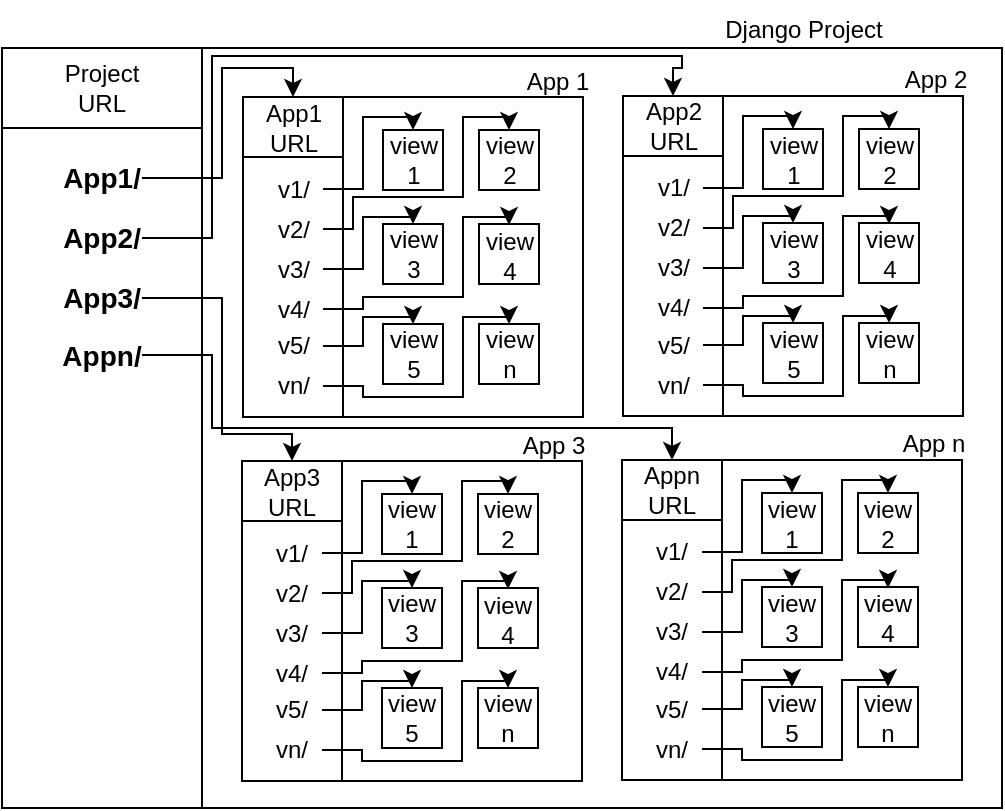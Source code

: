 <mxfile version="24.4.3" type="github">
  <diagram name="Page-1" id="xHAjWHPY_DkZx5Skzk0E">
    <mxGraphModel dx="838" dy="446" grid="1" gridSize="10" guides="1" tooltips="1" connect="1" arrows="0" fold="1" page="1" pageScale="1" pageWidth="850" pageHeight="1100" math="0" shadow="0">
      <root>
        <mxCell id="0" />
        <mxCell id="1" parent="0" />
        <mxCell id="JRVUR8td_TuOC18Qz_Jx-1" value="" style="rounded=0;whiteSpace=wrap;html=1;" vertex="1" parent="1">
          <mxGeometry x="190" y="334" width="500" height="380" as="geometry" />
        </mxCell>
        <mxCell id="JRVUR8td_TuOC18Qz_Jx-2" value="" style="whiteSpace=wrap;html=1;" vertex="1" parent="1">
          <mxGeometry x="290" y="334" width="400" height="380" as="geometry" />
        </mxCell>
        <mxCell id="JRVUR8td_TuOC18Qz_Jx-36" value="Django Project" style="text;html=1;align=center;verticalAlign=middle;whiteSpace=wrap;rounded=0;" vertex="1" parent="1">
          <mxGeometry x="546" y="310" width="90" height="30" as="geometry" />
        </mxCell>
        <mxCell id="JRVUR8td_TuOC18Qz_Jx-56" value="" style="whiteSpace=wrap;html=1;" vertex="1" parent="1">
          <mxGeometry x="500" y="540" width="170" height="160" as="geometry" />
        </mxCell>
        <mxCell id="JRVUR8td_TuOC18Qz_Jx-57" value="" style="rounded=0;whiteSpace=wrap;html=1;" vertex="1" parent="1">
          <mxGeometry x="550" y="540" width="120" height="160" as="geometry" />
        </mxCell>
        <mxCell id="JRVUR8td_TuOC18Qz_Jx-64" value="App n" style="text;html=1;align=center;verticalAlign=middle;whiteSpace=wrap;rounded=0;" vertex="1" parent="1">
          <mxGeometry x="631" y="517" width="50" height="30" as="geometry" />
        </mxCell>
        <mxCell id="JRVUR8td_TuOC18Qz_Jx-70" value="" style="rounded=0;whiteSpace=wrap;html=1;" vertex="1" parent="1">
          <mxGeometry x="190" y="334" width="100" height="40" as="geometry" />
        </mxCell>
        <mxCell id="JRVUR8td_TuOC18Qz_Jx-65" value="Project&lt;div&gt;URL&lt;/div&gt;" style="text;html=1;align=center;verticalAlign=middle;whiteSpace=wrap;rounded=0;" vertex="1" parent="1">
          <mxGeometry x="210" y="339" width="60" height="30" as="geometry" />
        </mxCell>
        <mxCell id="JRVUR8td_TuOC18Qz_Jx-74" value="" style="rounded=0;whiteSpace=wrap;html=1;" vertex="1" parent="1">
          <mxGeometry x="500" y="540" width="50" height="30" as="geometry" />
        </mxCell>
        <mxCell id="JRVUR8td_TuOC18Qz_Jx-69" value="Appn&lt;div&gt;URL&lt;/div&gt;" style="text;html=1;align=center;verticalAlign=middle;whiteSpace=wrap;rounded=0;" vertex="1" parent="1">
          <mxGeometry x="510" y="540" width="30" height="30" as="geometry" />
        </mxCell>
        <mxCell id="JRVUR8td_TuOC18Qz_Jx-81" value="" style="rounded=0;whiteSpace=wrap;html=1;" vertex="1" parent="1">
          <mxGeometry x="570" y="556.5" width="30" height="30" as="geometry" />
        </mxCell>
        <mxCell id="JRVUR8td_TuOC18Qz_Jx-82" value="" style="rounded=0;whiteSpace=wrap;html=1;" vertex="1" parent="1">
          <mxGeometry x="618" y="556.5" width="30" height="30" as="geometry" />
        </mxCell>
        <mxCell id="JRVUR8td_TuOC18Qz_Jx-83" value="" style="rounded=0;whiteSpace=wrap;html=1;" vertex="1" parent="1">
          <mxGeometry x="570" y="603.5" width="30" height="30" as="geometry" />
        </mxCell>
        <mxCell id="JRVUR8td_TuOC18Qz_Jx-84" value="" style="rounded=0;whiteSpace=wrap;html=1;" vertex="1" parent="1">
          <mxGeometry x="618" y="603.5" width="30" height="30" as="geometry" />
        </mxCell>
        <mxCell id="JRVUR8td_TuOC18Qz_Jx-85" value="" style="rounded=0;whiteSpace=wrap;html=1;" vertex="1" parent="1">
          <mxGeometry x="570" y="653.5" width="30" height="30" as="geometry" />
        </mxCell>
        <mxCell id="JRVUR8td_TuOC18Qz_Jx-86" value="" style="rounded=0;whiteSpace=wrap;html=1;" vertex="1" parent="1">
          <mxGeometry x="618" y="653.5" width="30" height="30" as="geometry" />
        </mxCell>
        <mxCell id="JRVUR8td_TuOC18Qz_Jx-88" value="view&lt;div&gt;2&lt;/div&gt;" style="text;html=1;align=center;verticalAlign=middle;whiteSpace=wrap;rounded=0;" vertex="1" parent="1">
          <mxGeometry x="618" y="556.5" width="30" height="30" as="geometry" />
        </mxCell>
        <mxCell id="JRVUR8td_TuOC18Qz_Jx-319" style="edgeStyle=orthogonalEdgeStyle;rounded=0;orthogonalLoop=1;jettySize=auto;html=1;exitX=1;exitY=0.5;exitDx=0;exitDy=0;entryX=0.5;entryY=0;entryDx=0;entryDy=0;" edge="1" parent="1" source="JRVUR8td_TuOC18Qz_Jx-129" target="JRVUR8td_TuOC18Qz_Jx-294">
          <mxGeometry relative="1" as="geometry">
            <Array as="points">
              <mxPoint x="300" y="399" />
              <mxPoint x="300" y="344" />
              <mxPoint x="336" y="344" />
            </Array>
          </mxGeometry>
        </mxCell>
        <mxCell id="JRVUR8td_TuOC18Qz_Jx-129" value="App1/" style="text;html=1;align=center;verticalAlign=middle;whiteSpace=wrap;rounded=0;fontStyle=1;fontSize=14;" vertex="1" parent="1">
          <mxGeometry x="220" y="384" width="40" height="30" as="geometry" />
        </mxCell>
        <mxCell id="JRVUR8td_TuOC18Qz_Jx-320" style="edgeStyle=orthogonalEdgeStyle;rounded=0;orthogonalLoop=1;jettySize=auto;html=1;exitX=1;exitY=0.5;exitDx=0;exitDy=0;entryX=0.5;entryY=0;entryDx=0;entryDy=0;" edge="1" parent="1" source="JRVUR8td_TuOC18Qz_Jx-131" target="JRVUR8td_TuOC18Qz_Jx-265">
          <mxGeometry relative="1" as="geometry">
            <mxPoint x="255" y="429" as="sourcePoint" />
            <mxPoint x="520.5" y="358" as="targetPoint" />
            <Array as="points">
              <mxPoint x="295" y="429" />
              <mxPoint x="295" y="338" />
              <mxPoint x="530" y="338" />
              <mxPoint x="530" y="344" />
              <mxPoint x="525" y="344" />
            </Array>
          </mxGeometry>
        </mxCell>
        <mxCell id="JRVUR8td_TuOC18Qz_Jx-131" value="App2/" style="text;html=1;align=center;verticalAlign=middle;whiteSpace=wrap;rounded=0;fontStyle=1;fontSize=14;" vertex="1" parent="1">
          <mxGeometry x="220" y="414" width="40" height="30" as="geometry" />
        </mxCell>
        <mxCell id="JRVUR8td_TuOC18Qz_Jx-321" style="edgeStyle=orthogonalEdgeStyle;rounded=0;orthogonalLoop=1;jettySize=auto;html=1;exitX=1;exitY=0.5;exitDx=0;exitDy=0;entryX=0.5;entryY=0;entryDx=0;entryDy=0;" edge="1" parent="1" source="JRVUR8td_TuOC18Qz_Jx-132" target="JRVUR8td_TuOC18Qz_Jx-236">
          <mxGeometry relative="1" as="geometry">
            <mxPoint x="260" y="462.0" as="sourcePoint" />
            <mxPoint x="334.996" y="543.5" as="targetPoint" />
            <Array as="points">
              <mxPoint x="300" y="459" />
              <mxPoint x="300" y="527" />
              <mxPoint x="335" y="527" />
            </Array>
          </mxGeometry>
        </mxCell>
        <mxCell id="JRVUR8td_TuOC18Qz_Jx-132" value="App3&lt;span style=&quot;background-color: initial; font-size: 14px;&quot;&gt;/&lt;/span&gt;" style="text;html=1;align=center;verticalAlign=middle;whiteSpace=wrap;rounded=0;fontStyle=1;fontSize=14;" vertex="1" parent="1">
          <mxGeometry x="220" y="444" width="40" height="30" as="geometry" />
        </mxCell>
        <mxCell id="JRVUR8td_TuOC18Qz_Jx-332" style="edgeStyle=orthogonalEdgeStyle;rounded=0;orthogonalLoop=1;jettySize=auto;html=1;exitX=1;exitY=0.5;exitDx=0;exitDy=0;entryX=0.5;entryY=0;entryDx=0;entryDy=0;" edge="1" parent="1" source="JRVUR8td_TuOC18Qz_Jx-133" target="JRVUR8td_TuOC18Qz_Jx-69">
          <mxGeometry relative="1" as="geometry">
            <mxPoint x="265" y="484.5" as="sourcePoint" />
            <mxPoint x="530" y="532" as="targetPoint" />
            <Array as="points">
              <mxPoint x="295" y="487" />
              <mxPoint x="295" y="524" />
              <mxPoint x="525" y="524" />
            </Array>
          </mxGeometry>
        </mxCell>
        <mxCell id="JRVUR8td_TuOC18Qz_Jx-133" value="Appn&lt;span style=&quot;background-color: initial; font-size: 14px;&quot;&gt;/&lt;/span&gt;" style="text;html=1;align=center;verticalAlign=middle;whiteSpace=wrap;rounded=0;fontStyle=1;fontSize=14;" vertex="1" parent="1">
          <mxGeometry x="220" y="472.5" width="40" height="30" as="geometry" />
        </mxCell>
        <mxCell id="JRVUR8td_TuOC18Qz_Jx-226" style="edgeStyle=orthogonalEdgeStyle;rounded=0;orthogonalLoop=1;jettySize=auto;html=1;exitX=1;exitY=0.5;exitDx=0;exitDy=0;entryX=0.5;entryY=0;entryDx=0;entryDy=0;" edge="1" parent="1" source="JRVUR8td_TuOC18Qz_Jx-159" target="JRVUR8td_TuOC18Qz_Jx-215">
          <mxGeometry relative="1" as="geometry">
            <Array as="points">
              <mxPoint x="560" y="586" />
              <mxPoint x="560" y="550" />
              <mxPoint x="585" y="550" />
            </Array>
          </mxGeometry>
        </mxCell>
        <mxCell id="JRVUR8td_TuOC18Qz_Jx-159" value="v1/" style="text;html=1;align=center;verticalAlign=middle;whiteSpace=wrap;rounded=0;" vertex="1" parent="1">
          <mxGeometry x="510" y="576" width="30" height="20" as="geometry" />
        </mxCell>
        <mxCell id="JRVUR8td_TuOC18Qz_Jx-215" value="view&lt;div&gt;1&lt;/div&gt;" style="text;html=1;align=center;verticalAlign=middle;whiteSpace=wrap;rounded=0;" vertex="1" parent="1">
          <mxGeometry x="570" y="556.5" width="30" height="30" as="geometry" />
        </mxCell>
        <mxCell id="JRVUR8td_TuOC18Qz_Jx-216" value="view&lt;div&gt;3&lt;/div&gt;" style="text;html=1;align=center;verticalAlign=middle;whiteSpace=wrap;rounded=0;" vertex="1" parent="1">
          <mxGeometry x="570" y="603.5" width="30" height="30" as="geometry" />
        </mxCell>
        <mxCell id="JRVUR8td_TuOC18Qz_Jx-217" value="view&lt;div&gt;4&lt;/div&gt;" style="text;html=1;align=center;verticalAlign=middle;whiteSpace=wrap;rounded=0;" vertex="1" parent="1">
          <mxGeometry x="618" y="604" width="30" height="30" as="geometry" />
        </mxCell>
        <mxCell id="JRVUR8td_TuOC18Qz_Jx-218" value="view&lt;div&gt;n&lt;/div&gt;" style="text;html=1;align=center;verticalAlign=middle;whiteSpace=wrap;rounded=0;" vertex="1" parent="1">
          <mxGeometry x="618" y="653.5" width="30" height="30" as="geometry" />
        </mxCell>
        <mxCell id="JRVUR8td_TuOC18Qz_Jx-219" value="view&lt;div&gt;5&lt;/div&gt;" style="text;html=1;align=center;verticalAlign=middle;whiteSpace=wrap;rounded=0;" vertex="1" parent="1">
          <mxGeometry x="570" y="653.5" width="30" height="30" as="geometry" />
        </mxCell>
        <mxCell id="JRVUR8td_TuOC18Qz_Jx-221" value="v2/" style="text;html=1;align=center;verticalAlign=middle;whiteSpace=wrap;rounded=0;" vertex="1" parent="1">
          <mxGeometry x="510" y="596" width="30" height="20" as="geometry" />
        </mxCell>
        <mxCell id="JRVUR8td_TuOC18Qz_Jx-228" style="edgeStyle=orthogonalEdgeStyle;rounded=0;orthogonalLoop=1;jettySize=auto;html=1;exitX=1;exitY=0.5;exitDx=0;exitDy=0;entryX=0.5;entryY=0;entryDx=0;entryDy=0;" edge="1" parent="1" source="JRVUR8td_TuOC18Qz_Jx-222" target="JRVUR8td_TuOC18Qz_Jx-216">
          <mxGeometry relative="1" as="geometry">
            <Array as="points">
              <mxPoint x="560" y="626" />
              <mxPoint x="560" y="600" />
              <mxPoint x="585" y="600" />
            </Array>
          </mxGeometry>
        </mxCell>
        <mxCell id="JRVUR8td_TuOC18Qz_Jx-222" value="v3/" style="text;html=1;align=center;verticalAlign=middle;whiteSpace=wrap;rounded=0;" vertex="1" parent="1">
          <mxGeometry x="510" y="616" width="30" height="20" as="geometry" />
        </mxCell>
        <mxCell id="JRVUR8td_TuOC18Qz_Jx-223" value="v4/" style="text;html=1;align=center;verticalAlign=middle;whiteSpace=wrap;rounded=0;" vertex="1" parent="1">
          <mxGeometry x="510" y="636" width="30" height="20" as="geometry" />
        </mxCell>
        <mxCell id="JRVUR8td_TuOC18Qz_Jx-230" style="edgeStyle=orthogonalEdgeStyle;rounded=0;orthogonalLoop=1;jettySize=auto;html=1;exitX=1;exitY=0.5;exitDx=0;exitDy=0;entryX=0.5;entryY=0;entryDx=0;entryDy=0;" edge="1" parent="1" source="JRVUR8td_TuOC18Qz_Jx-224" target="JRVUR8td_TuOC18Qz_Jx-219">
          <mxGeometry relative="1" as="geometry">
            <Array as="points">
              <mxPoint x="560" y="665" />
              <mxPoint x="560" y="650" />
              <mxPoint x="585" y="650" />
            </Array>
          </mxGeometry>
        </mxCell>
        <mxCell id="JRVUR8td_TuOC18Qz_Jx-224" value="v5/" style="text;html=1;align=center;verticalAlign=middle;whiteSpace=wrap;rounded=0;" vertex="1" parent="1">
          <mxGeometry x="510" y="654.5" width="30" height="20" as="geometry" />
        </mxCell>
        <mxCell id="JRVUR8td_TuOC18Qz_Jx-231" style="edgeStyle=orthogonalEdgeStyle;rounded=0;orthogonalLoop=1;jettySize=auto;html=1;exitX=1;exitY=0.5;exitDx=0;exitDy=0;entryX=0.5;entryY=0;entryDx=0;entryDy=0;" edge="1" parent="1" source="JRVUR8td_TuOC18Qz_Jx-225" target="JRVUR8td_TuOC18Qz_Jx-218">
          <mxGeometry relative="1" as="geometry">
            <Array as="points">
              <mxPoint x="560" y="684" />
              <mxPoint x="560" y="690" />
              <mxPoint x="610" y="690" />
              <mxPoint x="610" y="650" />
              <mxPoint x="633" y="650" />
            </Array>
          </mxGeometry>
        </mxCell>
        <mxCell id="JRVUR8td_TuOC18Qz_Jx-225" value="vn/" style="text;html=1;align=center;verticalAlign=middle;whiteSpace=wrap;rounded=0;" vertex="1" parent="1">
          <mxGeometry x="510" y="674.5" width="30" height="20" as="geometry" />
        </mxCell>
        <mxCell id="JRVUR8td_TuOC18Qz_Jx-227" style="edgeStyle=orthogonalEdgeStyle;rounded=0;orthogonalLoop=1;jettySize=auto;html=1;exitX=1;exitY=0.5;exitDx=0;exitDy=0;entryX=0.5;entryY=0;entryDx=0;entryDy=0;" edge="1" parent="1" source="JRVUR8td_TuOC18Qz_Jx-221" target="JRVUR8td_TuOC18Qz_Jx-88">
          <mxGeometry relative="1" as="geometry">
            <mxPoint x="545" y="606" as="sourcePoint" />
            <mxPoint x="638.21" y="554.19" as="targetPoint" />
            <Array as="points">
              <mxPoint x="555" y="606" />
              <mxPoint x="555" y="590" />
              <mxPoint x="610" y="590" />
              <mxPoint x="610" y="550" />
              <mxPoint x="633" y="550" />
            </Array>
          </mxGeometry>
        </mxCell>
        <mxCell id="JRVUR8td_TuOC18Qz_Jx-229" style="edgeStyle=orthogonalEdgeStyle;rounded=0;orthogonalLoop=1;jettySize=auto;html=1;exitX=1;exitY=0.5;exitDx=0;exitDy=0;entryX=0.5;entryY=0;entryDx=0;entryDy=0;" edge="1" parent="1" source="JRVUR8td_TuOC18Qz_Jx-223" target="JRVUR8td_TuOC18Qz_Jx-217">
          <mxGeometry relative="1" as="geometry">
            <Array as="points">
              <mxPoint x="560" y="646" />
              <mxPoint x="560" y="640" />
              <mxPoint x="610" y="640" />
              <mxPoint x="610" y="600" />
              <mxPoint x="633" y="600" />
            </Array>
          </mxGeometry>
        </mxCell>
        <mxCell id="JRVUR8td_TuOC18Qz_Jx-232" value="" style="whiteSpace=wrap;html=1;" vertex="1" parent="1">
          <mxGeometry x="310" y="540.5" width="170" height="160" as="geometry" />
        </mxCell>
        <mxCell id="JRVUR8td_TuOC18Qz_Jx-233" value="" style="rounded=0;whiteSpace=wrap;html=1;" vertex="1" parent="1">
          <mxGeometry x="360" y="540.5" width="120" height="160" as="geometry" />
        </mxCell>
        <mxCell id="JRVUR8td_TuOC18Qz_Jx-234" value="App 3" style="text;html=1;align=center;verticalAlign=middle;whiteSpace=wrap;rounded=0;" vertex="1" parent="1">
          <mxGeometry x="441" y="517.5" width="50" height="30" as="geometry" />
        </mxCell>
        <mxCell id="JRVUR8td_TuOC18Qz_Jx-235" value="" style="rounded=0;whiteSpace=wrap;html=1;" vertex="1" parent="1">
          <mxGeometry x="310" y="540.5" width="50" height="30" as="geometry" />
        </mxCell>
        <mxCell id="JRVUR8td_TuOC18Qz_Jx-236" value="App3&lt;div&gt;URL&lt;/div&gt;" style="text;html=1;align=center;verticalAlign=middle;whiteSpace=wrap;rounded=0;" vertex="1" parent="1">
          <mxGeometry x="320" y="540.5" width="30" height="30" as="geometry" />
        </mxCell>
        <mxCell id="JRVUR8td_TuOC18Qz_Jx-237" value="" style="rounded=0;whiteSpace=wrap;html=1;" vertex="1" parent="1">
          <mxGeometry x="380" y="557" width="30" height="30" as="geometry" />
        </mxCell>
        <mxCell id="JRVUR8td_TuOC18Qz_Jx-238" value="" style="rounded=0;whiteSpace=wrap;html=1;" vertex="1" parent="1">
          <mxGeometry x="428" y="557" width="30" height="30" as="geometry" />
        </mxCell>
        <mxCell id="JRVUR8td_TuOC18Qz_Jx-239" value="" style="rounded=0;whiteSpace=wrap;html=1;" vertex="1" parent="1">
          <mxGeometry x="380" y="604" width="30" height="30" as="geometry" />
        </mxCell>
        <mxCell id="JRVUR8td_TuOC18Qz_Jx-240" value="" style="rounded=0;whiteSpace=wrap;html=1;" vertex="1" parent="1">
          <mxGeometry x="428" y="604" width="30" height="30" as="geometry" />
        </mxCell>
        <mxCell id="JRVUR8td_TuOC18Qz_Jx-241" value="" style="rounded=0;whiteSpace=wrap;html=1;" vertex="1" parent="1">
          <mxGeometry x="380" y="654" width="30" height="30" as="geometry" />
        </mxCell>
        <mxCell id="JRVUR8td_TuOC18Qz_Jx-242" value="" style="rounded=0;whiteSpace=wrap;html=1;" vertex="1" parent="1">
          <mxGeometry x="428" y="654" width="30" height="30" as="geometry" />
        </mxCell>
        <mxCell id="JRVUR8td_TuOC18Qz_Jx-243" value="view&lt;div&gt;2&lt;/div&gt;" style="text;html=1;align=center;verticalAlign=middle;whiteSpace=wrap;rounded=0;" vertex="1" parent="1">
          <mxGeometry x="428" y="557" width="30" height="30" as="geometry" />
        </mxCell>
        <mxCell id="JRVUR8td_TuOC18Qz_Jx-244" style="edgeStyle=orthogonalEdgeStyle;rounded=0;orthogonalLoop=1;jettySize=auto;html=1;exitX=1;exitY=0.5;exitDx=0;exitDy=0;entryX=0.5;entryY=0;entryDx=0;entryDy=0;" edge="1" parent="1" source="JRVUR8td_TuOC18Qz_Jx-245" target="JRVUR8td_TuOC18Qz_Jx-246">
          <mxGeometry relative="1" as="geometry">
            <Array as="points">
              <mxPoint x="370" y="586.5" />
              <mxPoint x="370" y="550.5" />
              <mxPoint x="395" y="550.5" />
            </Array>
          </mxGeometry>
        </mxCell>
        <mxCell id="JRVUR8td_TuOC18Qz_Jx-245" value="v1/" style="text;html=1;align=center;verticalAlign=middle;whiteSpace=wrap;rounded=0;" vertex="1" parent="1">
          <mxGeometry x="320" y="576.5" width="30" height="20" as="geometry" />
        </mxCell>
        <mxCell id="JRVUR8td_TuOC18Qz_Jx-246" value="view&lt;div&gt;1&lt;/div&gt;" style="text;html=1;align=center;verticalAlign=middle;whiteSpace=wrap;rounded=0;" vertex="1" parent="1">
          <mxGeometry x="380" y="557" width="30" height="30" as="geometry" />
        </mxCell>
        <mxCell id="JRVUR8td_TuOC18Qz_Jx-247" value="view&lt;div&gt;3&lt;/div&gt;" style="text;html=1;align=center;verticalAlign=middle;whiteSpace=wrap;rounded=0;" vertex="1" parent="1">
          <mxGeometry x="380" y="604" width="30" height="30" as="geometry" />
        </mxCell>
        <mxCell id="JRVUR8td_TuOC18Qz_Jx-248" value="view&lt;div&gt;4&lt;/div&gt;" style="text;html=1;align=center;verticalAlign=middle;whiteSpace=wrap;rounded=0;" vertex="1" parent="1">
          <mxGeometry x="428" y="604.5" width="30" height="30" as="geometry" />
        </mxCell>
        <mxCell id="JRVUR8td_TuOC18Qz_Jx-249" value="view&lt;div&gt;n&lt;/div&gt;" style="text;html=1;align=center;verticalAlign=middle;whiteSpace=wrap;rounded=0;" vertex="1" parent="1">
          <mxGeometry x="428" y="654" width="30" height="30" as="geometry" />
        </mxCell>
        <mxCell id="JRVUR8td_TuOC18Qz_Jx-250" value="view&lt;div&gt;5&lt;/div&gt;" style="text;html=1;align=center;verticalAlign=middle;whiteSpace=wrap;rounded=0;" vertex="1" parent="1">
          <mxGeometry x="380" y="654" width="30" height="30" as="geometry" />
        </mxCell>
        <mxCell id="JRVUR8td_TuOC18Qz_Jx-251" value="v2/" style="text;html=1;align=center;verticalAlign=middle;whiteSpace=wrap;rounded=0;" vertex="1" parent="1">
          <mxGeometry x="320" y="596.5" width="30" height="20" as="geometry" />
        </mxCell>
        <mxCell id="JRVUR8td_TuOC18Qz_Jx-252" style="edgeStyle=orthogonalEdgeStyle;rounded=0;orthogonalLoop=1;jettySize=auto;html=1;exitX=1;exitY=0.5;exitDx=0;exitDy=0;entryX=0.5;entryY=0;entryDx=0;entryDy=0;" edge="1" parent="1" source="JRVUR8td_TuOC18Qz_Jx-253" target="JRVUR8td_TuOC18Qz_Jx-247">
          <mxGeometry relative="1" as="geometry">
            <Array as="points">
              <mxPoint x="370" y="626.5" />
              <mxPoint x="370" y="600.5" />
              <mxPoint x="395" y="600.5" />
            </Array>
          </mxGeometry>
        </mxCell>
        <mxCell id="JRVUR8td_TuOC18Qz_Jx-253" value="v3/" style="text;html=1;align=center;verticalAlign=middle;whiteSpace=wrap;rounded=0;" vertex="1" parent="1">
          <mxGeometry x="320" y="616.5" width="30" height="20" as="geometry" />
        </mxCell>
        <mxCell id="JRVUR8td_TuOC18Qz_Jx-254" value="v4/" style="text;html=1;align=center;verticalAlign=middle;whiteSpace=wrap;rounded=0;" vertex="1" parent="1">
          <mxGeometry x="320" y="636.5" width="30" height="20" as="geometry" />
        </mxCell>
        <mxCell id="JRVUR8td_TuOC18Qz_Jx-255" style="edgeStyle=orthogonalEdgeStyle;rounded=0;orthogonalLoop=1;jettySize=auto;html=1;exitX=1;exitY=0.5;exitDx=0;exitDy=0;entryX=0.5;entryY=0;entryDx=0;entryDy=0;" edge="1" parent="1" source="JRVUR8td_TuOC18Qz_Jx-256" target="JRVUR8td_TuOC18Qz_Jx-250">
          <mxGeometry relative="1" as="geometry">
            <Array as="points">
              <mxPoint x="370" y="665.5" />
              <mxPoint x="370" y="650.5" />
              <mxPoint x="395" y="650.5" />
            </Array>
          </mxGeometry>
        </mxCell>
        <mxCell id="JRVUR8td_TuOC18Qz_Jx-256" value="v5/" style="text;html=1;align=center;verticalAlign=middle;whiteSpace=wrap;rounded=0;" vertex="1" parent="1">
          <mxGeometry x="320" y="655" width="30" height="20" as="geometry" />
        </mxCell>
        <mxCell id="JRVUR8td_TuOC18Qz_Jx-257" style="edgeStyle=orthogonalEdgeStyle;rounded=0;orthogonalLoop=1;jettySize=auto;html=1;exitX=1;exitY=0.5;exitDx=0;exitDy=0;entryX=0.5;entryY=0;entryDx=0;entryDy=0;" edge="1" parent="1" source="JRVUR8td_TuOC18Qz_Jx-258" target="JRVUR8td_TuOC18Qz_Jx-249">
          <mxGeometry relative="1" as="geometry">
            <Array as="points">
              <mxPoint x="370" y="684.5" />
              <mxPoint x="370" y="690.5" />
              <mxPoint x="420" y="690.5" />
              <mxPoint x="420" y="650.5" />
              <mxPoint x="443" y="650.5" />
            </Array>
          </mxGeometry>
        </mxCell>
        <mxCell id="JRVUR8td_TuOC18Qz_Jx-258" value="vn/" style="text;html=1;align=center;verticalAlign=middle;whiteSpace=wrap;rounded=0;" vertex="1" parent="1">
          <mxGeometry x="320" y="675" width="30" height="20" as="geometry" />
        </mxCell>
        <mxCell id="JRVUR8td_TuOC18Qz_Jx-259" style="edgeStyle=orthogonalEdgeStyle;rounded=0;orthogonalLoop=1;jettySize=auto;html=1;exitX=1;exitY=0.5;exitDx=0;exitDy=0;entryX=0.5;entryY=0;entryDx=0;entryDy=0;" edge="1" parent="1" source="JRVUR8td_TuOC18Qz_Jx-251" target="JRVUR8td_TuOC18Qz_Jx-243">
          <mxGeometry relative="1" as="geometry">
            <mxPoint x="355" y="606.5" as="sourcePoint" />
            <mxPoint x="448.21" y="554.69" as="targetPoint" />
            <Array as="points">
              <mxPoint x="365" y="606.5" />
              <mxPoint x="365" y="590.5" />
              <mxPoint x="420" y="590.5" />
              <mxPoint x="420" y="550.5" />
              <mxPoint x="443" y="550.5" />
            </Array>
          </mxGeometry>
        </mxCell>
        <mxCell id="JRVUR8td_TuOC18Qz_Jx-260" style="edgeStyle=orthogonalEdgeStyle;rounded=0;orthogonalLoop=1;jettySize=auto;html=1;exitX=1;exitY=0.5;exitDx=0;exitDy=0;entryX=0.5;entryY=0;entryDx=0;entryDy=0;" edge="1" parent="1" source="JRVUR8td_TuOC18Qz_Jx-254" target="JRVUR8td_TuOC18Qz_Jx-248">
          <mxGeometry relative="1" as="geometry">
            <Array as="points">
              <mxPoint x="370" y="646.5" />
              <mxPoint x="370" y="640.5" />
              <mxPoint x="420" y="640.5" />
              <mxPoint x="420" y="600.5" />
              <mxPoint x="443" y="600.5" />
            </Array>
          </mxGeometry>
        </mxCell>
        <mxCell id="JRVUR8td_TuOC18Qz_Jx-261" value="" style="whiteSpace=wrap;html=1;" vertex="1" parent="1">
          <mxGeometry x="500.5" y="358" width="170" height="160" as="geometry" />
        </mxCell>
        <mxCell id="JRVUR8td_TuOC18Qz_Jx-262" value="" style="rounded=0;whiteSpace=wrap;html=1;" vertex="1" parent="1">
          <mxGeometry x="550.5" y="358" width="120" height="160" as="geometry" />
        </mxCell>
        <mxCell id="JRVUR8td_TuOC18Qz_Jx-263" value="App 2" style="text;html=1;align=center;verticalAlign=middle;whiteSpace=wrap;rounded=0;" vertex="1" parent="1">
          <mxGeometry x="631.5" y="335" width="50" height="30" as="geometry" />
        </mxCell>
        <mxCell id="JRVUR8td_TuOC18Qz_Jx-264" value="" style="rounded=0;whiteSpace=wrap;html=1;" vertex="1" parent="1">
          <mxGeometry x="500.5" y="358" width="50" height="30" as="geometry" />
        </mxCell>
        <mxCell id="JRVUR8td_TuOC18Qz_Jx-265" value="App2&lt;div&gt;URL&lt;/div&gt;" style="text;html=1;align=center;verticalAlign=middle;whiteSpace=wrap;rounded=0;" vertex="1" parent="1">
          <mxGeometry x="510.5" y="358" width="30" height="30" as="geometry" />
        </mxCell>
        <mxCell id="JRVUR8td_TuOC18Qz_Jx-266" value="" style="rounded=0;whiteSpace=wrap;html=1;" vertex="1" parent="1">
          <mxGeometry x="570.5" y="374.5" width="30" height="30" as="geometry" />
        </mxCell>
        <mxCell id="JRVUR8td_TuOC18Qz_Jx-267" value="" style="rounded=0;whiteSpace=wrap;html=1;" vertex="1" parent="1">
          <mxGeometry x="618.5" y="374.5" width="30" height="30" as="geometry" />
        </mxCell>
        <mxCell id="JRVUR8td_TuOC18Qz_Jx-268" value="" style="rounded=0;whiteSpace=wrap;html=1;" vertex="1" parent="1">
          <mxGeometry x="570.5" y="421.5" width="30" height="30" as="geometry" />
        </mxCell>
        <mxCell id="JRVUR8td_TuOC18Qz_Jx-269" value="" style="rounded=0;whiteSpace=wrap;html=1;" vertex="1" parent="1">
          <mxGeometry x="618.5" y="421.5" width="30" height="30" as="geometry" />
        </mxCell>
        <mxCell id="JRVUR8td_TuOC18Qz_Jx-270" value="" style="rounded=0;whiteSpace=wrap;html=1;" vertex="1" parent="1">
          <mxGeometry x="570.5" y="471.5" width="30" height="30" as="geometry" />
        </mxCell>
        <mxCell id="JRVUR8td_TuOC18Qz_Jx-271" value="" style="rounded=0;whiteSpace=wrap;html=1;" vertex="1" parent="1">
          <mxGeometry x="618.5" y="471.5" width="30" height="30" as="geometry" />
        </mxCell>
        <mxCell id="JRVUR8td_TuOC18Qz_Jx-272" value="view&lt;div&gt;2&lt;/div&gt;" style="text;html=1;align=center;verticalAlign=middle;whiteSpace=wrap;rounded=0;" vertex="1" parent="1">
          <mxGeometry x="618.5" y="374.5" width="30" height="30" as="geometry" />
        </mxCell>
        <mxCell id="JRVUR8td_TuOC18Qz_Jx-273" style="edgeStyle=orthogonalEdgeStyle;rounded=0;orthogonalLoop=1;jettySize=auto;html=1;exitX=1;exitY=0.5;exitDx=0;exitDy=0;entryX=0.5;entryY=0;entryDx=0;entryDy=0;" edge="1" parent="1" source="JRVUR8td_TuOC18Qz_Jx-274" target="JRVUR8td_TuOC18Qz_Jx-275">
          <mxGeometry relative="1" as="geometry">
            <Array as="points">
              <mxPoint x="560.5" y="404" />
              <mxPoint x="560.5" y="368" />
              <mxPoint x="585.5" y="368" />
            </Array>
          </mxGeometry>
        </mxCell>
        <mxCell id="JRVUR8td_TuOC18Qz_Jx-274" value="v1/" style="text;html=1;align=center;verticalAlign=middle;whiteSpace=wrap;rounded=0;" vertex="1" parent="1">
          <mxGeometry x="510.5" y="394" width="30" height="20" as="geometry" />
        </mxCell>
        <mxCell id="JRVUR8td_TuOC18Qz_Jx-275" value="view&lt;div&gt;1&lt;/div&gt;" style="text;html=1;align=center;verticalAlign=middle;whiteSpace=wrap;rounded=0;" vertex="1" parent="1">
          <mxGeometry x="570.5" y="374.5" width="30" height="30" as="geometry" />
        </mxCell>
        <mxCell id="JRVUR8td_TuOC18Qz_Jx-276" value="view&lt;div&gt;3&lt;/div&gt;" style="text;html=1;align=center;verticalAlign=middle;whiteSpace=wrap;rounded=0;" vertex="1" parent="1">
          <mxGeometry x="570.5" y="421.5" width="30" height="30" as="geometry" />
        </mxCell>
        <mxCell id="JRVUR8td_TuOC18Qz_Jx-277" value="view&lt;div&gt;4&lt;/div&gt;" style="text;html=1;align=center;verticalAlign=middle;whiteSpace=wrap;rounded=0;" vertex="1" parent="1">
          <mxGeometry x="618.5" y="422" width="30" height="30" as="geometry" />
        </mxCell>
        <mxCell id="JRVUR8td_TuOC18Qz_Jx-278" value="view&lt;div&gt;n&lt;/div&gt;" style="text;html=1;align=center;verticalAlign=middle;whiteSpace=wrap;rounded=0;" vertex="1" parent="1">
          <mxGeometry x="618.5" y="471.5" width="30" height="30" as="geometry" />
        </mxCell>
        <mxCell id="JRVUR8td_TuOC18Qz_Jx-279" value="view&lt;div&gt;5&lt;/div&gt;" style="text;html=1;align=center;verticalAlign=middle;whiteSpace=wrap;rounded=0;" vertex="1" parent="1">
          <mxGeometry x="570.5" y="471.5" width="30" height="30" as="geometry" />
        </mxCell>
        <mxCell id="JRVUR8td_TuOC18Qz_Jx-280" value="v2/" style="text;html=1;align=center;verticalAlign=middle;whiteSpace=wrap;rounded=0;" vertex="1" parent="1">
          <mxGeometry x="510.5" y="414" width="30" height="20" as="geometry" />
        </mxCell>
        <mxCell id="JRVUR8td_TuOC18Qz_Jx-281" style="edgeStyle=orthogonalEdgeStyle;rounded=0;orthogonalLoop=1;jettySize=auto;html=1;exitX=1;exitY=0.5;exitDx=0;exitDy=0;entryX=0.5;entryY=0;entryDx=0;entryDy=0;" edge="1" parent="1" source="JRVUR8td_TuOC18Qz_Jx-282" target="JRVUR8td_TuOC18Qz_Jx-276">
          <mxGeometry relative="1" as="geometry">
            <Array as="points">
              <mxPoint x="560.5" y="444" />
              <mxPoint x="560.5" y="418" />
              <mxPoint x="585.5" y="418" />
            </Array>
          </mxGeometry>
        </mxCell>
        <mxCell id="JRVUR8td_TuOC18Qz_Jx-282" value="v3/" style="text;html=1;align=center;verticalAlign=middle;whiteSpace=wrap;rounded=0;" vertex="1" parent="1">
          <mxGeometry x="510.5" y="434" width="30" height="20" as="geometry" />
        </mxCell>
        <mxCell id="JRVUR8td_TuOC18Qz_Jx-283" value="v4/" style="text;html=1;align=center;verticalAlign=middle;whiteSpace=wrap;rounded=0;" vertex="1" parent="1">
          <mxGeometry x="510.5" y="454" width="30" height="20" as="geometry" />
        </mxCell>
        <mxCell id="JRVUR8td_TuOC18Qz_Jx-284" style="edgeStyle=orthogonalEdgeStyle;rounded=0;orthogonalLoop=1;jettySize=auto;html=1;exitX=1;exitY=0.5;exitDx=0;exitDy=0;entryX=0.5;entryY=0;entryDx=0;entryDy=0;" edge="1" parent="1" source="JRVUR8td_TuOC18Qz_Jx-285" target="JRVUR8td_TuOC18Qz_Jx-279">
          <mxGeometry relative="1" as="geometry">
            <Array as="points">
              <mxPoint x="560.5" y="483" />
              <mxPoint x="560.5" y="468" />
              <mxPoint x="585.5" y="468" />
            </Array>
          </mxGeometry>
        </mxCell>
        <mxCell id="JRVUR8td_TuOC18Qz_Jx-285" value="v5/" style="text;html=1;align=center;verticalAlign=middle;whiteSpace=wrap;rounded=0;" vertex="1" parent="1">
          <mxGeometry x="510.5" y="472.5" width="30" height="20" as="geometry" />
        </mxCell>
        <mxCell id="JRVUR8td_TuOC18Qz_Jx-286" style="edgeStyle=orthogonalEdgeStyle;rounded=0;orthogonalLoop=1;jettySize=auto;html=1;exitX=1;exitY=0.5;exitDx=0;exitDy=0;entryX=0.5;entryY=0;entryDx=0;entryDy=0;" edge="1" parent="1" source="JRVUR8td_TuOC18Qz_Jx-287" target="JRVUR8td_TuOC18Qz_Jx-278">
          <mxGeometry relative="1" as="geometry">
            <Array as="points">
              <mxPoint x="560.5" y="502" />
              <mxPoint x="560.5" y="508" />
              <mxPoint x="610.5" y="508" />
              <mxPoint x="610.5" y="468" />
              <mxPoint x="633.5" y="468" />
            </Array>
          </mxGeometry>
        </mxCell>
        <mxCell id="JRVUR8td_TuOC18Qz_Jx-287" value="vn/" style="text;html=1;align=center;verticalAlign=middle;whiteSpace=wrap;rounded=0;" vertex="1" parent="1">
          <mxGeometry x="510.5" y="492.5" width="30" height="20" as="geometry" />
        </mxCell>
        <mxCell id="JRVUR8td_TuOC18Qz_Jx-288" style="edgeStyle=orthogonalEdgeStyle;rounded=0;orthogonalLoop=1;jettySize=auto;html=1;exitX=1;exitY=0.5;exitDx=0;exitDy=0;entryX=0.5;entryY=0;entryDx=0;entryDy=0;" edge="1" parent="1" source="JRVUR8td_TuOC18Qz_Jx-280" target="JRVUR8td_TuOC18Qz_Jx-272">
          <mxGeometry relative="1" as="geometry">
            <mxPoint x="545.5" y="424" as="sourcePoint" />
            <mxPoint x="638.71" y="372.19" as="targetPoint" />
            <Array as="points">
              <mxPoint x="555.5" y="424" />
              <mxPoint x="555.5" y="408" />
              <mxPoint x="610.5" y="408" />
              <mxPoint x="610.5" y="368" />
              <mxPoint x="633.5" y="368" />
            </Array>
          </mxGeometry>
        </mxCell>
        <mxCell id="JRVUR8td_TuOC18Qz_Jx-289" style="edgeStyle=orthogonalEdgeStyle;rounded=0;orthogonalLoop=1;jettySize=auto;html=1;exitX=1;exitY=0.5;exitDx=0;exitDy=0;entryX=0.5;entryY=0;entryDx=0;entryDy=0;" edge="1" parent="1" source="JRVUR8td_TuOC18Qz_Jx-283" target="JRVUR8td_TuOC18Qz_Jx-277">
          <mxGeometry relative="1" as="geometry">
            <Array as="points">
              <mxPoint x="560.5" y="464" />
              <mxPoint x="560.5" y="458" />
              <mxPoint x="610.5" y="458" />
              <mxPoint x="610.5" y="418" />
              <mxPoint x="633.5" y="418" />
            </Array>
          </mxGeometry>
        </mxCell>
        <mxCell id="JRVUR8td_TuOC18Qz_Jx-290" value="" style="whiteSpace=wrap;html=1;" vertex="1" parent="1">
          <mxGeometry x="310.5" y="358.5" width="170" height="160" as="geometry" />
        </mxCell>
        <mxCell id="JRVUR8td_TuOC18Qz_Jx-291" value="" style="rounded=0;whiteSpace=wrap;html=1;" vertex="1" parent="1">
          <mxGeometry x="360.5" y="358.5" width="120" height="160" as="geometry" />
        </mxCell>
        <mxCell id="JRVUR8td_TuOC18Qz_Jx-292" value="App 1" style="text;html=1;align=center;verticalAlign=middle;whiteSpace=wrap;rounded=0;" vertex="1" parent="1">
          <mxGeometry x="442.5" y="335.5" width="50" height="30" as="geometry" />
        </mxCell>
        <mxCell id="JRVUR8td_TuOC18Qz_Jx-293" value="" style="rounded=0;whiteSpace=wrap;html=1;" vertex="1" parent="1">
          <mxGeometry x="310.5" y="358.5" width="50" height="30" as="geometry" />
        </mxCell>
        <mxCell id="JRVUR8td_TuOC18Qz_Jx-294" value="App1&lt;div&gt;URL&lt;/div&gt;" style="text;html=1;align=center;verticalAlign=middle;whiteSpace=wrap;rounded=0;" vertex="1" parent="1">
          <mxGeometry x="320.5" y="358.5" width="30" height="30" as="geometry" />
        </mxCell>
        <mxCell id="JRVUR8td_TuOC18Qz_Jx-295" value="" style="rounded=0;whiteSpace=wrap;html=1;" vertex="1" parent="1">
          <mxGeometry x="380.5" y="375" width="30" height="30" as="geometry" />
        </mxCell>
        <mxCell id="JRVUR8td_TuOC18Qz_Jx-296" value="" style="rounded=0;whiteSpace=wrap;html=1;" vertex="1" parent="1">
          <mxGeometry x="428.5" y="375" width="30" height="30" as="geometry" />
        </mxCell>
        <mxCell id="JRVUR8td_TuOC18Qz_Jx-297" value="" style="rounded=0;whiteSpace=wrap;html=1;" vertex="1" parent="1">
          <mxGeometry x="380.5" y="422" width="30" height="30" as="geometry" />
        </mxCell>
        <mxCell id="JRVUR8td_TuOC18Qz_Jx-298" value="" style="rounded=0;whiteSpace=wrap;html=1;" vertex="1" parent="1">
          <mxGeometry x="428.5" y="422" width="30" height="30" as="geometry" />
        </mxCell>
        <mxCell id="JRVUR8td_TuOC18Qz_Jx-299" value="" style="rounded=0;whiteSpace=wrap;html=1;" vertex="1" parent="1">
          <mxGeometry x="380.5" y="472" width="30" height="30" as="geometry" />
        </mxCell>
        <mxCell id="JRVUR8td_TuOC18Qz_Jx-300" value="" style="rounded=0;whiteSpace=wrap;html=1;" vertex="1" parent="1">
          <mxGeometry x="428.5" y="472" width="30" height="30" as="geometry" />
        </mxCell>
        <mxCell id="JRVUR8td_TuOC18Qz_Jx-301" value="view&lt;div&gt;2&lt;/div&gt;" style="text;html=1;align=center;verticalAlign=middle;whiteSpace=wrap;rounded=0;" vertex="1" parent="1">
          <mxGeometry x="428.5" y="375" width="30" height="30" as="geometry" />
        </mxCell>
        <mxCell id="JRVUR8td_TuOC18Qz_Jx-302" style="edgeStyle=orthogonalEdgeStyle;rounded=0;orthogonalLoop=1;jettySize=auto;html=1;exitX=1;exitY=0.5;exitDx=0;exitDy=0;entryX=0.5;entryY=0;entryDx=0;entryDy=0;" edge="1" parent="1" source="JRVUR8td_TuOC18Qz_Jx-303" target="JRVUR8td_TuOC18Qz_Jx-304">
          <mxGeometry relative="1" as="geometry">
            <Array as="points">
              <mxPoint x="370.5" y="404.5" />
              <mxPoint x="370.5" y="368.5" />
              <mxPoint x="395.5" y="368.5" />
            </Array>
          </mxGeometry>
        </mxCell>
        <mxCell id="JRVUR8td_TuOC18Qz_Jx-303" value="v1/" style="text;html=1;align=center;verticalAlign=middle;whiteSpace=wrap;rounded=0;" vertex="1" parent="1">
          <mxGeometry x="320.5" y="394.5" width="30" height="20" as="geometry" />
        </mxCell>
        <mxCell id="JRVUR8td_TuOC18Qz_Jx-304" value="view&lt;div&gt;1&lt;/div&gt;" style="text;html=1;align=center;verticalAlign=middle;whiteSpace=wrap;rounded=0;" vertex="1" parent="1">
          <mxGeometry x="380.5" y="375" width="30" height="30" as="geometry" />
        </mxCell>
        <mxCell id="JRVUR8td_TuOC18Qz_Jx-305" value="view&lt;div&gt;3&lt;/div&gt;" style="text;html=1;align=center;verticalAlign=middle;whiteSpace=wrap;rounded=0;" vertex="1" parent="1">
          <mxGeometry x="380.5" y="422" width="30" height="30" as="geometry" />
        </mxCell>
        <mxCell id="JRVUR8td_TuOC18Qz_Jx-306" value="view&lt;div&gt;4&lt;/div&gt;" style="text;html=1;align=center;verticalAlign=middle;whiteSpace=wrap;rounded=0;" vertex="1" parent="1">
          <mxGeometry x="428.5" y="422.5" width="30" height="30" as="geometry" />
        </mxCell>
        <mxCell id="JRVUR8td_TuOC18Qz_Jx-307" value="view&lt;div&gt;n&lt;/div&gt;" style="text;html=1;align=center;verticalAlign=middle;whiteSpace=wrap;rounded=0;" vertex="1" parent="1">
          <mxGeometry x="428.5" y="472" width="30" height="30" as="geometry" />
        </mxCell>
        <mxCell id="JRVUR8td_TuOC18Qz_Jx-308" value="view&lt;div&gt;5&lt;/div&gt;" style="text;html=1;align=center;verticalAlign=middle;whiteSpace=wrap;rounded=0;" vertex="1" parent="1">
          <mxGeometry x="380.5" y="472" width="30" height="30" as="geometry" />
        </mxCell>
        <mxCell id="JRVUR8td_TuOC18Qz_Jx-309" value="v2/" style="text;html=1;align=center;verticalAlign=middle;whiteSpace=wrap;rounded=0;" vertex="1" parent="1">
          <mxGeometry x="320.5" y="414.5" width="30" height="20" as="geometry" />
        </mxCell>
        <mxCell id="JRVUR8td_TuOC18Qz_Jx-310" style="edgeStyle=orthogonalEdgeStyle;rounded=0;orthogonalLoop=1;jettySize=auto;html=1;exitX=1;exitY=0.5;exitDx=0;exitDy=0;entryX=0.5;entryY=0;entryDx=0;entryDy=0;" edge="1" parent="1" source="JRVUR8td_TuOC18Qz_Jx-311" target="JRVUR8td_TuOC18Qz_Jx-305">
          <mxGeometry relative="1" as="geometry">
            <Array as="points">
              <mxPoint x="370.5" y="444.5" />
              <mxPoint x="370.5" y="418.5" />
              <mxPoint x="395.5" y="418.5" />
            </Array>
          </mxGeometry>
        </mxCell>
        <mxCell id="JRVUR8td_TuOC18Qz_Jx-311" value="v3/" style="text;html=1;align=center;verticalAlign=middle;whiteSpace=wrap;rounded=0;" vertex="1" parent="1">
          <mxGeometry x="320.5" y="434.5" width="30" height="20" as="geometry" />
        </mxCell>
        <mxCell id="JRVUR8td_TuOC18Qz_Jx-312" value="v4/" style="text;html=1;align=center;verticalAlign=middle;whiteSpace=wrap;rounded=0;" vertex="1" parent="1">
          <mxGeometry x="320.5" y="454.5" width="30" height="20" as="geometry" />
        </mxCell>
        <mxCell id="JRVUR8td_TuOC18Qz_Jx-313" style="edgeStyle=orthogonalEdgeStyle;rounded=0;orthogonalLoop=1;jettySize=auto;html=1;exitX=1;exitY=0.5;exitDx=0;exitDy=0;entryX=0.5;entryY=0;entryDx=0;entryDy=0;" edge="1" parent="1" source="JRVUR8td_TuOC18Qz_Jx-314" target="JRVUR8td_TuOC18Qz_Jx-308">
          <mxGeometry relative="1" as="geometry">
            <Array as="points">
              <mxPoint x="370.5" y="483.5" />
              <mxPoint x="370.5" y="468.5" />
              <mxPoint x="395.5" y="468.5" />
            </Array>
          </mxGeometry>
        </mxCell>
        <mxCell id="JRVUR8td_TuOC18Qz_Jx-314" value="v5/" style="text;html=1;align=center;verticalAlign=middle;whiteSpace=wrap;rounded=0;" vertex="1" parent="1">
          <mxGeometry x="320.5" y="473" width="30" height="20" as="geometry" />
        </mxCell>
        <mxCell id="JRVUR8td_TuOC18Qz_Jx-315" style="edgeStyle=orthogonalEdgeStyle;rounded=0;orthogonalLoop=1;jettySize=auto;html=1;exitX=1;exitY=0.5;exitDx=0;exitDy=0;entryX=0.5;entryY=0;entryDx=0;entryDy=0;" edge="1" parent="1" source="JRVUR8td_TuOC18Qz_Jx-316" target="JRVUR8td_TuOC18Qz_Jx-307">
          <mxGeometry relative="1" as="geometry">
            <Array as="points">
              <mxPoint x="370.5" y="502.5" />
              <mxPoint x="370.5" y="508.5" />
              <mxPoint x="420.5" y="508.5" />
              <mxPoint x="420.5" y="468.5" />
              <mxPoint x="443.5" y="468.5" />
            </Array>
          </mxGeometry>
        </mxCell>
        <mxCell id="JRVUR8td_TuOC18Qz_Jx-316" value="vn/" style="text;html=1;align=center;verticalAlign=middle;whiteSpace=wrap;rounded=0;" vertex="1" parent="1">
          <mxGeometry x="320.5" y="493" width="30" height="20" as="geometry" />
        </mxCell>
        <mxCell id="JRVUR8td_TuOC18Qz_Jx-317" style="edgeStyle=orthogonalEdgeStyle;rounded=0;orthogonalLoop=1;jettySize=auto;html=1;exitX=1;exitY=0.5;exitDx=0;exitDy=0;entryX=0.5;entryY=0;entryDx=0;entryDy=0;" edge="1" parent="1" source="JRVUR8td_TuOC18Qz_Jx-309" target="JRVUR8td_TuOC18Qz_Jx-301">
          <mxGeometry relative="1" as="geometry">
            <mxPoint x="355.5" y="424.5" as="sourcePoint" />
            <mxPoint x="448.71" y="372.69" as="targetPoint" />
            <Array as="points">
              <mxPoint x="365.5" y="424.5" />
              <mxPoint x="365.5" y="408.5" />
              <mxPoint x="420.5" y="408.5" />
              <mxPoint x="420.5" y="368.5" />
              <mxPoint x="443.5" y="368.5" />
            </Array>
          </mxGeometry>
        </mxCell>
        <mxCell id="JRVUR8td_TuOC18Qz_Jx-318" style="edgeStyle=orthogonalEdgeStyle;rounded=0;orthogonalLoop=1;jettySize=auto;html=1;exitX=1;exitY=0.5;exitDx=0;exitDy=0;entryX=0.5;entryY=0;entryDx=0;entryDy=0;" edge="1" parent="1" source="JRVUR8td_TuOC18Qz_Jx-312" target="JRVUR8td_TuOC18Qz_Jx-306">
          <mxGeometry relative="1" as="geometry">
            <Array as="points">
              <mxPoint x="370.5" y="464.5" />
              <mxPoint x="370.5" y="458.5" />
              <mxPoint x="420.5" y="458.5" />
              <mxPoint x="420.5" y="418.5" />
              <mxPoint x="443.5" y="418.5" />
            </Array>
          </mxGeometry>
        </mxCell>
      </root>
    </mxGraphModel>
  </diagram>
</mxfile>
